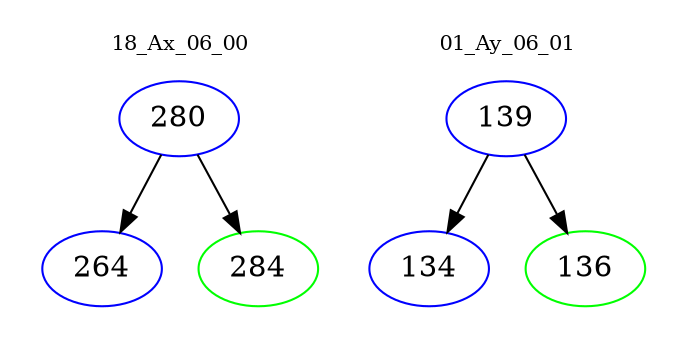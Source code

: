digraph{
subgraph cluster_0 {
color = white
label = "18_Ax_06_00";
fontsize=10;
T0_280 [label="280", color="blue"]
T0_280 -> T0_264 [color="black"]
T0_264 [label="264", color="blue"]
T0_280 -> T0_284 [color="black"]
T0_284 [label="284", color="green"]
}
subgraph cluster_1 {
color = white
label = "01_Ay_06_01";
fontsize=10;
T1_139 [label="139", color="blue"]
T1_139 -> T1_134 [color="black"]
T1_134 [label="134", color="blue"]
T1_139 -> T1_136 [color="black"]
T1_136 [label="136", color="green"]
}
}
